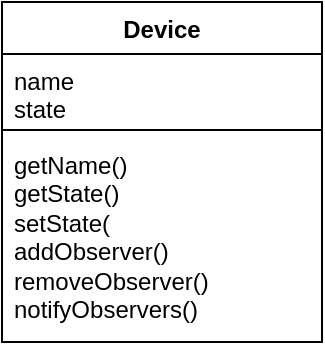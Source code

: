 <mxfile version="22.1.0" type="github">
  <diagram name="Page-1" id="iG85anKy2da_hWO1Vg9E">
    <mxGraphModel dx="848" dy="670" grid="1" gridSize="10" guides="1" tooltips="1" connect="1" arrows="1" fold="1" page="1" pageScale="1" pageWidth="850" pageHeight="1100" math="0" shadow="0">
      <root>
        <mxCell id="0" />
        <mxCell id="1" parent="0" />
        <mxCell id="KsHiXz24KSjWcS8aVFXT-1" value="Device" style="swimlane;fontStyle=1;align=center;verticalAlign=top;childLayout=stackLayout;horizontal=1;startSize=26;horizontalStack=0;resizeParent=1;resizeParentMax=0;resizeLast=0;collapsible=1;marginBottom=0;whiteSpace=wrap;html=1;" vertex="1" parent="1">
          <mxGeometry x="340" y="300" width="160" height="170" as="geometry" />
        </mxCell>
        <mxCell id="KsHiXz24KSjWcS8aVFXT-2" value="name&lt;br&gt;state" style="text;strokeColor=none;fillColor=none;align=left;verticalAlign=top;spacingLeft=4;spacingRight=4;overflow=hidden;rotatable=0;points=[[0,0.5],[1,0.5]];portConstraint=eastwest;whiteSpace=wrap;html=1;" vertex="1" parent="KsHiXz24KSjWcS8aVFXT-1">
          <mxGeometry y="26" width="160" height="34" as="geometry" />
        </mxCell>
        <mxCell id="KsHiXz24KSjWcS8aVFXT-3" value="" style="line;strokeWidth=1;fillColor=none;align=left;verticalAlign=middle;spacingTop=-1;spacingLeft=3;spacingRight=3;rotatable=0;labelPosition=right;points=[];portConstraint=eastwest;strokeColor=inherit;" vertex="1" parent="KsHiXz24KSjWcS8aVFXT-1">
          <mxGeometry y="60" width="160" height="8" as="geometry" />
        </mxCell>
        <mxCell id="KsHiXz24KSjWcS8aVFXT-4" value="getName()&lt;br&gt;getState()&lt;br&gt;setState(&lt;br&gt;addObserver()&lt;br&gt;removeObserver()&lt;br&gt;notifyObservers()&amp;nbsp;" style="text;strokeColor=none;fillColor=none;align=left;verticalAlign=top;spacingLeft=4;spacingRight=4;overflow=hidden;rotatable=0;points=[[0,0.5],[1,0.5]];portConstraint=eastwest;whiteSpace=wrap;html=1;" vertex="1" parent="KsHiXz24KSjWcS8aVFXT-1">
          <mxGeometry y="68" width="160" height="102" as="geometry" />
        </mxCell>
      </root>
    </mxGraphModel>
  </diagram>
</mxfile>
